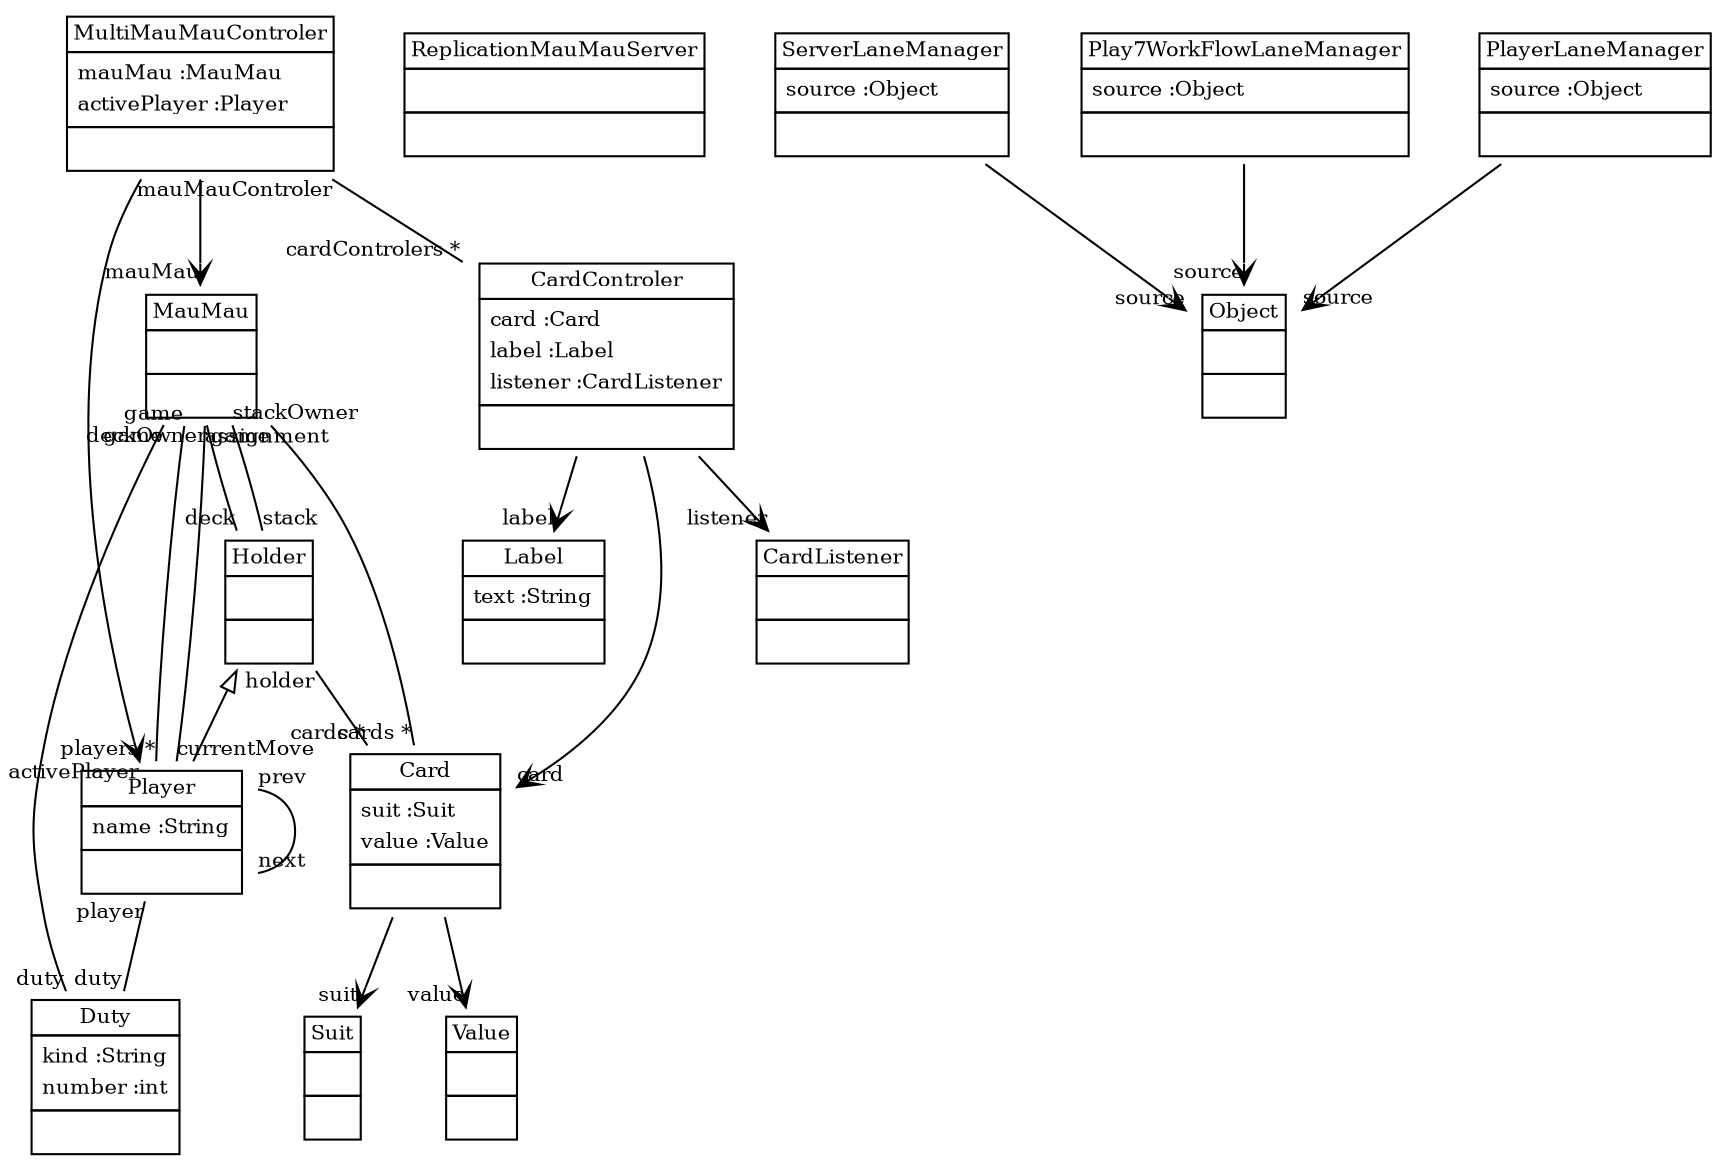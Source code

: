 
 digraph ClassDiagram {
    node [shape = none, fontsize = 10]; 
    edge [fontsize = 10];
    
    
    _MauMau [label=<<table border='0' cellborder='1' cellspacing='0'> <tr> <td HREF="../examples/org/sdmlib/examples/replication/maumau/MauMau.java">MauMau</td> </tr> <tr><td><table border='0' cellborder='0' cellspacing='0'> <tr><td> </td></tr> </table></td></tr> <tr><td><table border='0' cellborder='0' cellspacing='0'> <tr><td> </td></tr> </table></td></tr> </table>>];
    _Card [label=<<table border='0' cellborder='1' cellspacing='0'> <tr> <td HREF="../examples/org/sdmlib/examples/replication/maumau/Card.java">Card</td> </tr> <tr><td><table border='0' cellborder='0' cellspacing='0'> <tr><td align='left'>suit :Suit</td></tr> <tr><td align='left'>value :Value</td></tr>  </table></td></tr> <tr><td><table border='0' cellborder='0' cellspacing='0'> <tr><td> </td></tr> </table></td></tr> </table>>];
    _Holder [label=<<table border='0' cellborder='1' cellspacing='0'> <tr> <td HREF="../examples/org/sdmlib/examples/replication/maumau/Holder.java">Holder</td> </tr> <tr><td><table border='0' cellborder='0' cellspacing='0'> <tr><td> </td></tr> </table></td></tr> <tr><td><table border='0' cellborder='0' cellspacing='0'> <tr><td> </td></tr> </table></td></tr> </table>>];
    _Player [label=<<table border='0' cellborder='1' cellspacing='0'> <tr> <td HREF="../examples/org/sdmlib/examples/replication/maumau/Player.java">Player</td> </tr> <tr><td><table border='0' cellborder='0' cellspacing='0'> <tr><td align='left'>name :String</td></tr>  </table></td></tr> <tr><td><table border='0' cellborder='0' cellspacing='0'> <tr><td> </td></tr> </table></td></tr> </table>>];
    _Duty [label=<<table border='0' cellborder='1' cellspacing='0'> <tr> <td HREF="../examples/org/sdmlib/examples/replication/maumau/Duty.java">Duty</td> </tr> <tr><td><table border='0' cellborder='0' cellspacing='0'> <tr><td align='left'>kind :String</td></tr> <tr><td align='left'>number :int</td></tr>  </table></td></tr> <tr><td><table border='0' cellborder='0' cellspacing='0'> <tr><td> </td></tr> </table></td></tr> </table>>];
    _ReplicationMauMauServer [label=<<table border='0' cellborder='1' cellspacing='0'> <tr> <td HREF="../examples/org/sdmlib/examples/replication/maumau/ReplicationMauMauServer.java">ReplicationMauMauServer</td> </tr> <tr><td><table border='0' cellborder='0' cellspacing='0'> <tr><td> </td></tr> </table></td></tr> <tr><td><table border='0' cellborder='0' cellspacing='0'> <tr><td> </td></tr> </table></td></tr> </table>>];
    _ServerLaneManager [label=<<table border='0' cellborder='1' cellspacing='0'> <tr> <td HREF="../examples/org/sdmlib/examples/replication/maumau/ServerLaneManager.java">ServerLaneManager</td> </tr> <tr><td><table border='0' cellborder='0' cellspacing='0'> <tr><td align='left'>source :Object</td></tr>  </table></td></tr> <tr><td><table border='0' cellborder='0' cellspacing='0'> <tr><td> </td></tr> </table></td></tr> </table>>];
    _Play7WorkFlowLaneManager [label=<<table border='0' cellborder='1' cellspacing='0'> <tr> <td HREF="../examples/org/sdmlib/examples/replication/maumau/Play7WorkFlowLaneManager.java">Play7WorkFlowLaneManager</td> </tr> <tr><td><table border='0' cellborder='0' cellspacing='0'> <tr><td align='left'>source :Object</td></tr>  </table></td></tr> <tr><td><table border='0' cellborder='0' cellspacing='0'> <tr><td> </td></tr> </table></td></tr> </table>>];
    _PlayerLaneManager [label=<<table border='0' cellborder='1' cellspacing='0'> <tr> <td HREF="../examples/org/sdmlib/examples/replication/maumau/PlayerLaneManager.java">PlayerLaneManager</td> </tr> <tr><td><table border='0' cellborder='0' cellspacing='0'> <tr><td align='left'>source :Object</td></tr>  </table></td></tr> <tr><td><table border='0' cellborder='0' cellspacing='0'> <tr><td> </td></tr> </table></td></tr> </table>>];
    _MultiMauMauControler [label=<<table border='0' cellborder='1' cellspacing='0'> <tr> <td HREF="../examples/org/sdmlib/examples/replication/maumau/MultiMauMauControler.java">MultiMauMauControler</td> </tr> <tr><td><table border='0' cellborder='0' cellspacing='0'> <tr><td align='left'>mauMau :MauMau</td></tr> <tr><td align='left'>activePlayer :Player</td></tr>  </table></td></tr> <tr><td><table border='0' cellborder='0' cellspacing='0'> <tr><td> </td></tr> </table></td></tr> </table>>];
    _CardControler [label=<<table border='0' cellborder='1' cellspacing='0'> <tr> <td HREF="../examples/org/sdmlib/examples/replication/maumau/CardControler.java">CardControler</td> </tr> <tr><td><table border='0' cellborder='0' cellspacing='0'> <tr><td align='left'>card :Card</td></tr> <tr><td align='left'>label :Label</td></tr> <tr><td align='left'>listener :CardListener</td></tr>  </table></td></tr> <tr><td><table border='0' cellborder='0' cellspacing='0'> <tr><td> </td></tr> </table></td></tr> </table>>];
    _Label [label=<<table border='0' cellborder='1' cellspacing='0'> <tr> <td HREF="../examples/org/eclipse/swt/widgets/Label.java">Label</td> </tr> <tr><td><table border='0' cellborder='0' cellspacing='0'> <tr><td align='left'>text :String</td></tr>  </table></td></tr> <tr><td><table border='0' cellborder='0' cellspacing='0'> <tr><td> </td></tr> </table></td></tr> </table>>];
    _Suit [label=<<table border='0' cellborder='1' cellspacing='0'> <tr> <td HREF="../examples/org/sdmlib/examples/replication/maumau/Suit.java">Suit</td> </tr> <tr><td><table border='0' cellborder='0' cellspacing='0'> <tr><td> </td></tr> </table></td></tr> <tr><td><table border='0' cellborder='0' cellspacing='0'> <tr><td> </td></tr> </table></td></tr> </table>>];
    _Value [label=<<table border='0' cellborder='1' cellspacing='0'> <tr> <td HREF="../examples/org/sdmlib/examples/replication/maumau/Value.java">Value</td> </tr> <tr><td><table border='0' cellborder='0' cellspacing='0'> <tr><td> </td></tr> </table></td></tr> <tr><td><table border='0' cellborder='0' cellspacing='0'> <tr><td> </td></tr> </table></td></tr> </table>>];
    _Object [label=<<table border='0' cellborder='1' cellspacing='0'> <tr> <td HREF="../examples/java/lang/Object.java">Object</td> </tr> <tr><td><table border='0' cellborder='0' cellspacing='0'> <tr><td> </td></tr> </table></td></tr> <tr><td><table border='0' cellborder='0' cellspacing='0'> <tr><td> </td></tr> </table></td></tr> </table>>];
    _CardListener [label=<<table border='0' cellborder='1' cellspacing='0'> <tr> <td HREF="../examples/org/sdmlib/examples/replication/maumau/CardListener.java">CardListener</td> </tr> <tr><td><table border='0' cellborder='0' cellspacing='0'> <tr><td> </td></tr> </table></td></tr> <tr><td><table border='0' cellborder='0' cellspacing='0'> <tr><td> </td></tr> </table></td></tr> </table>>];
    
    
    
    _Holder ->  _Player [dir = "back" arrowtail = "empty"];
    _MauMau -> _Card [headlabel = "cards *" taillabel = "game" arrowhead = "none" ];
    _MauMau -> _Holder [headlabel = "deck" taillabel = "deckOwner" arrowhead = "none" ];
    _Holder -> _Card [headlabel = "cards *" taillabel = "holder" arrowhead = "none" ];
    _MauMau -> _Holder [headlabel = "stack" taillabel = "stackOwner" arrowhead = "none" ];
    _MauMau -> _Player [headlabel = "players *" taillabel = "game" arrowhead = "none" ];
    _Player -> _Player [headlabel = "next" taillabel = "prev" arrowhead = "none" ];
    _MauMau -> _Player [headlabel = "currentMove" taillabel = "assignment" arrowhead = "none" ];
    _Player -> _Duty [headlabel = "duty" taillabel = "player" arrowhead = "none" ];
    _MauMau -> _Duty [headlabel = "duty" taillabel = "game" arrowhead = "none" ];
    _MultiMauMauControler -> _CardControler [headlabel = "cardControlers *" taillabel = "mauMauControler" arrowhead = "none" ];
    _Card -> _Suit [headlabel = "suit" taillabel = "" arrowhead = "vee" ];
    _Card -> _Value [headlabel = "value" taillabel = "" arrowhead = "vee" ];
    _ServerLaneManager -> _Object [headlabel = "source" taillabel = "" arrowhead = "vee" ];
    _Play7WorkFlowLaneManager -> _Object [headlabel = "source" taillabel = "" arrowhead = "vee" ];
    _PlayerLaneManager -> _Object [headlabel = "source" taillabel = "" arrowhead = "vee" ];
    _MultiMauMauControler -> _MauMau [headlabel = "mauMau" taillabel = "" arrowhead = "vee" ];
    _MultiMauMauControler -> _Player [headlabel = "activePlayer" taillabel = "" arrowhead = "vee" ];
    _CardControler -> _Card [headlabel = "card" taillabel = "" arrowhead = "vee" ];
    _CardControler -> _Label [headlabel = "label" taillabel = "" arrowhead = "vee" ];
    _CardControler -> _CardListener [headlabel = "listener" taillabel = "" arrowhead = "vee" ];
}
